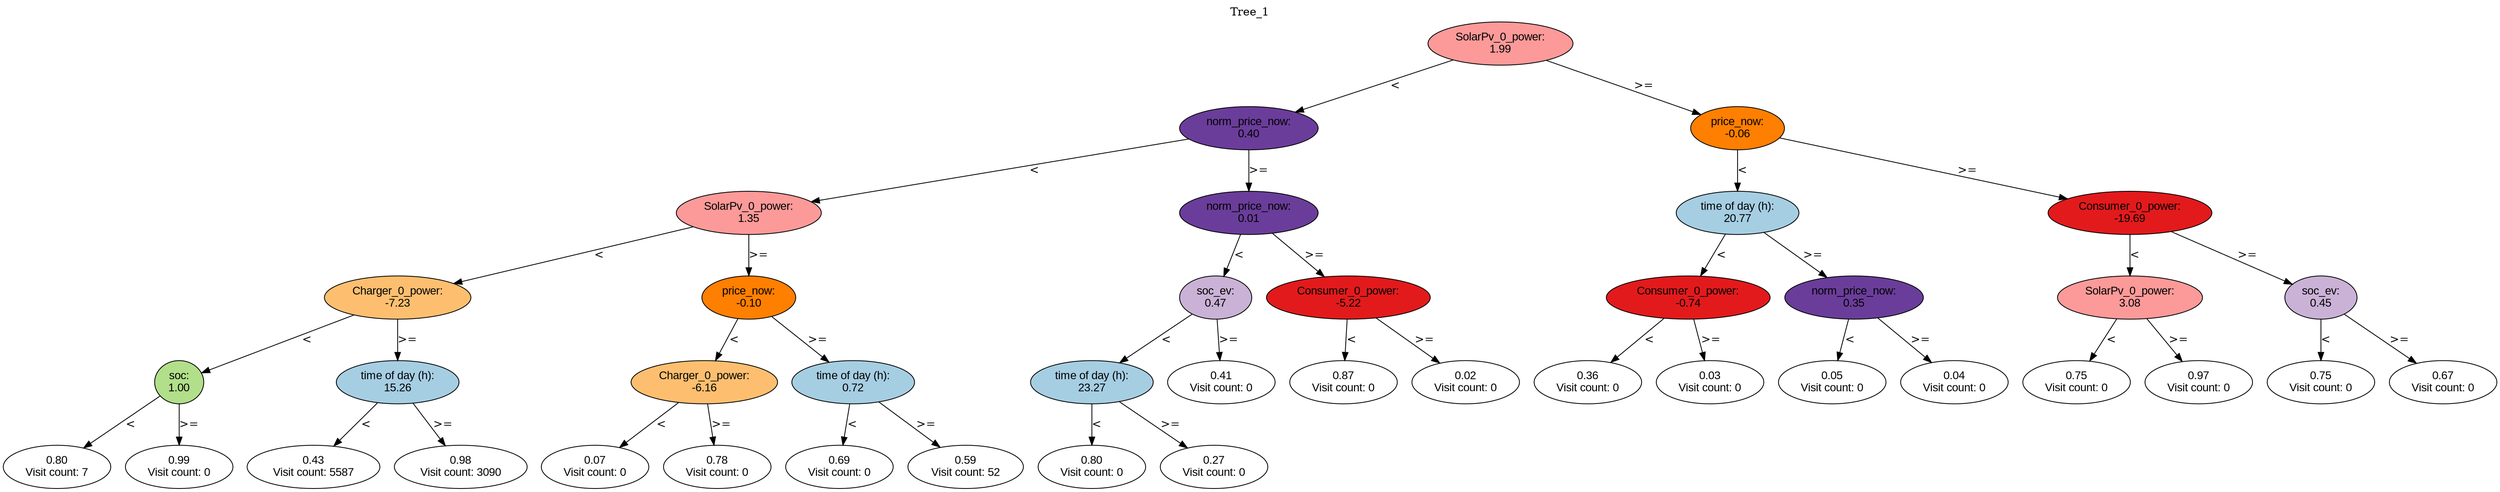 digraph BST {
    node [fontname="Arial" style=filled colorscheme=paired12];
    0 [ label = "SolarPv_0_power:
1.99" fillcolor=5];
    1 [ label = "norm_price_now:
0.40" fillcolor=10];
    2 [ label = "SolarPv_0_power:
1.35" fillcolor=5];
    3 [ label = "Charger_0_power:
-7.23" fillcolor=7];
    4 [ label = "soc:
1.00" fillcolor=3];
    5 [ label = "0.80
Visit count: 7" fillcolor=white];
    6 [ label = "0.99
Visit count: 0" fillcolor=white];
    7 [ label = "time of day (h):
15.26" fillcolor=1];
    8 [ label = "0.43
Visit count: 5587" fillcolor=white];
    9 [ label = "0.98
Visit count: 3090" fillcolor=white];
    10 [ label = "price_now:
-0.10" fillcolor=8];
    11 [ label = "Charger_0_power:
-6.16" fillcolor=7];
    12 [ label = "0.07
Visit count: 0" fillcolor=white];
    13 [ label = "0.78
Visit count: 0" fillcolor=white];
    14 [ label = "time of day (h):
0.72" fillcolor=1];
    15 [ label = "0.69
Visit count: 0" fillcolor=white];
    16 [ label = "0.59
Visit count: 52" fillcolor=white];
    17 [ label = "norm_price_now:
0.01" fillcolor=10];
    18 [ label = "soc_ev:
0.47" fillcolor=9];
    19 [ label = "time of day (h):
23.27" fillcolor=1];
    20 [ label = "0.80
Visit count: 0" fillcolor=white];
    21 [ label = "0.27
Visit count: 0" fillcolor=white];
    22 [ label = "0.41
Visit count: 0" fillcolor=white];
    23 [ label = "Consumer_0_power:
-5.22" fillcolor=6];
    24 [ label = "0.87
Visit count: 0" fillcolor=white];
    25 [ label = "0.02
Visit count: 0" fillcolor=white];
    26 [ label = "price_now:
-0.06" fillcolor=8];
    27 [ label = "time of day (h):
20.77" fillcolor=1];
    28 [ label = "Consumer_0_power:
-0.74" fillcolor=6];
    29 [ label = "0.36
Visit count: 0" fillcolor=white];
    30 [ label = "0.03
Visit count: 0" fillcolor=white];
    31 [ label = "norm_price_now:
0.35" fillcolor=10];
    32 [ label = "0.05
Visit count: 0" fillcolor=white];
    33 [ label = "0.04
Visit count: 0" fillcolor=white];
    34 [ label = "Consumer_0_power:
-19.69" fillcolor=6];
    35 [ label = "SolarPv_0_power:
3.08" fillcolor=5];
    36 [ label = "0.75
Visit count: 0" fillcolor=white];
    37 [ label = "0.97
Visit count: 0" fillcolor=white];
    38 [ label = "soc_ev:
0.45" fillcolor=9];
    39 [ label = "0.75
Visit count: 0" fillcolor=white];
    40 [ label = "0.67
Visit count: 0" fillcolor=white];

    0  -> 1[ label = "<"];
    0  -> 26[ label = ">="];
    1  -> 2[ label = "<"];
    1  -> 17[ label = ">="];
    2  -> 3[ label = "<"];
    2  -> 10[ label = ">="];
    3  -> 4[ label = "<"];
    3  -> 7[ label = ">="];
    4  -> 5[ label = "<"];
    4  -> 6[ label = ">="];
    7  -> 8[ label = "<"];
    7  -> 9[ label = ">="];
    10  -> 11[ label = "<"];
    10  -> 14[ label = ">="];
    11  -> 12[ label = "<"];
    11  -> 13[ label = ">="];
    14  -> 15[ label = "<"];
    14  -> 16[ label = ">="];
    17  -> 18[ label = "<"];
    17  -> 23[ label = ">="];
    18  -> 19[ label = "<"];
    18  -> 22[ label = ">="];
    19  -> 20[ label = "<"];
    19  -> 21[ label = ">="];
    23  -> 24[ label = "<"];
    23  -> 25[ label = ">="];
    26  -> 27[ label = "<"];
    26  -> 34[ label = ">="];
    27  -> 28[ label = "<"];
    27  -> 31[ label = ">="];
    28  -> 29[ label = "<"];
    28  -> 30[ label = ">="];
    31  -> 32[ label = "<"];
    31  -> 33[ label = ">="];
    34  -> 35[ label = "<"];
    34  -> 38[ label = ">="];
    35  -> 36[ label = "<"];
    35  -> 37[ label = ">="];
    38  -> 39[ label = "<"];
    38  -> 40[ label = ">="];

    labelloc="t";
    label="Tree_1";
}